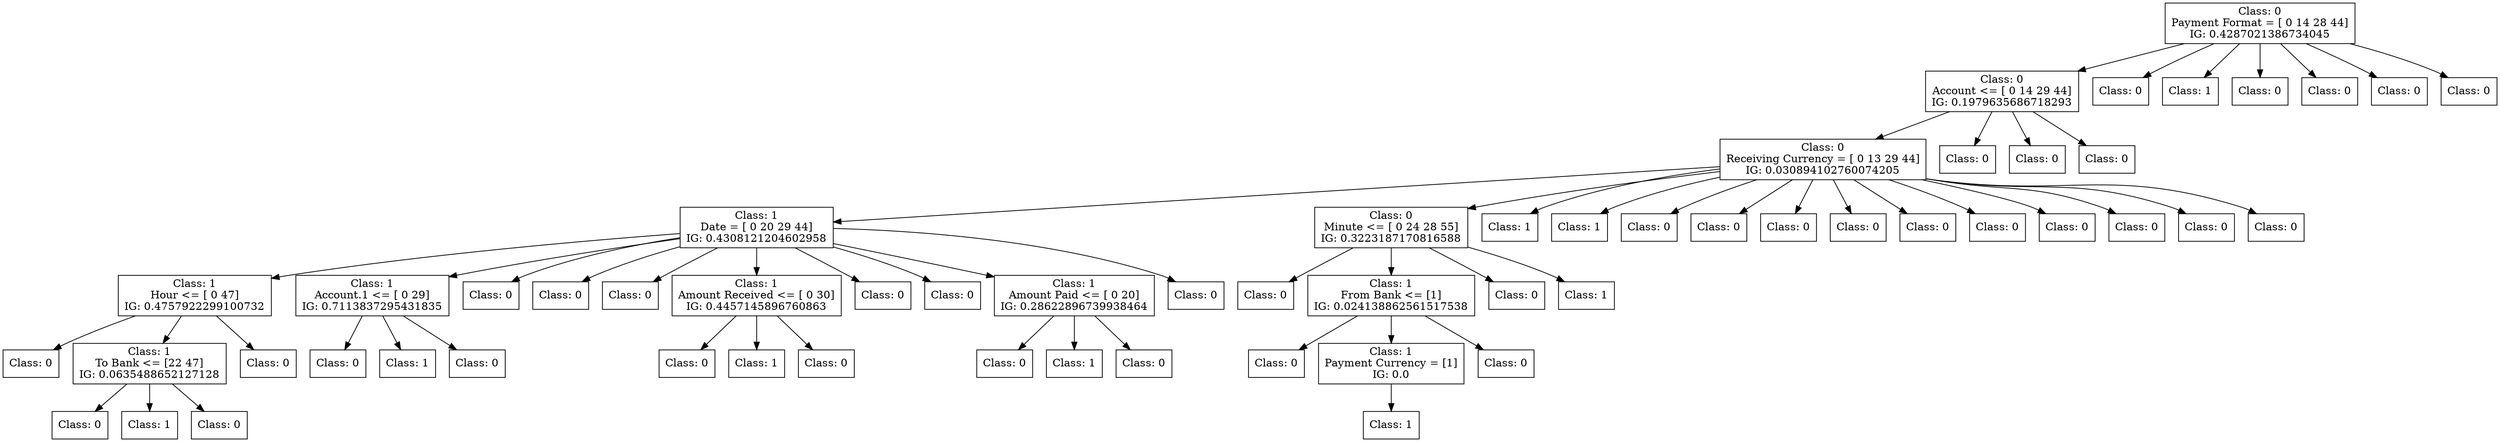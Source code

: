 digraph DecisionTree {
	rankdir=TD;
	node [shape=box];
	2509816992896 [label="Class: 0
Payment Format = [ 0 14 28 44]
IG: 0.4287021386734045"];
	2509816996064 [label="Class: 0
Account <= [ 0 14 29 44]
IG: 0.1979635686718293"];
	2509816992896 -> 2509816996064;
	2509817003360 [label="Class: 0
Receiving Currency = [ 0 13 29 44]
IG: 0.030894102760074205"];
	2509816996064 -> 2509817003360;
	2509816996928 [label="Class: 1
Date = [ 0 20 29 44]
IG: 0.4308121204602958"];
	2509817003360 -> 2509816996928;
	2512002164496 [label="Class: 1
Hour <= [ 0 47]
IG: 0.4757922299100732"];
	2509816996928 -> 2512002164496;
	2512002155040 [label="Class: 0
"];
	2512002164496 -> 2512002155040;
	2512002155616 [label="Class: 1
To Bank <= [22 47]
IG: 0.0635488652127128"];
	2512002164496 -> 2512002155616;
	2512002156048 [label="Class: 0
"];
	2512002155616 -> 2512002156048;
	2512002156336 [label="Class: 1
"];
	2512002155616 -> 2512002156336;
	2512002156720 [label="Class: 0
"];
	2512002155616 -> 2512002156720;
	2512002164448 [label="Class: 0
"];
	2512002164496 -> 2512002164448;
	2512002159120 [label="Class: 1
Account.1 <= [ 0 29]
IG: 0.7113837295431835"];
	2509816996928 -> 2512002159120;
	2512002165168 [label="Class: 0
"];
	2512002159120 -> 2512002165168;
	2512002165360 [label="Class: 1
"];
	2512002159120 -> 2512002165360;
	2512002156192 [label="Class: 0
"];
	2512002159120 -> 2512002156192;
	2512002162048 [label="Class: 0
"];
	2509816996928 -> 2512002162048;
	2512002160128 [label="Class: 0
"];
	2509816996928 -> 2512002160128;
	2512002163968 [label="Class: 0
"];
	2509816996928 -> 2512002163968;
	2512002164064 [label="Class: 1
Amount Received <= [ 0 30]
IG: 0.4457145896760863"];
	2509816996928 -> 2512002164064;
	2512002165936 [label="Class: 0
"];
	2512002164064 -> 2512002165936;
	2512002166128 [label="Class: 1
"];
	2512002164064 -> 2512002166128;
	2512002164016 [label="Class: 0
"];
	2512002164064 -> 2512002164016;
	2512002164592 [label="Class: 0
"];
	2509816996928 -> 2512002164592;
	2512002161424 [label="Class: 0
"];
	2509816996928 -> 2512002161424;
	2512002157632 [label="Class: 1
Amount Paid <= [ 0 20]
IG: 0.28622896739938464"];
	2509816996928 -> 2512002157632;
	2512002166704 [label="Class: 0
"];
	2512002157632 -> 2512002166704;
	2512002166896 [label="Class: 1
"];
	2512002157632 -> 2512002166896;
	2512002159984 [label="Class: 0
"];
	2512002157632 -> 2512002159984;
	2512002162672 [label="Class: 0
"];
	2509816996928 -> 2512002162672;
	2509816995680 [label="Class: 0
Minute <= [ 0 24 28 55]
IG: 0.3223187170816588"];
	2509817003360 -> 2509816995680;
	2512002167760 [label="Class: 0
"];
	2509816995680 -> 2512002167760;
	2512002166464 [label="Class: 1
From Bank <= [1]
IG: 0.024138862561517538"];
	2509816995680 -> 2512002166464;
	2512002168288 [label="Class: 0
"];
	2512002166464 -> 2512002168288;
	2512002168480 [label="Class: 1
Payment Currency = [1]
IG: 0.0"];
	2512002166464 -> 2512002168480;
	2512002168528 [label="Class: 1
"];
	2512002168480 -> 2512002168528;
	2512002167232 [label="Class: 0
"];
	2512002166464 -> 2512002167232;
	2512002156624 [label="Class: 0
"];
	2509816995680 -> 2512002156624;
	2512002164112 [label="Class: 1
"];
	2509816995680 -> 2512002164112;
	2509816990640 [label="Class: 1
"];
	2509817003360 -> 2509816990640;
	2509816992608 [label="Class: 1
"];
	2509817003360 -> 2509816992608;
	2509817003840 [label="Class: 0
"];
	2509817003360 -> 2509817003840;
	2509816989488 [label="Class: 0
"];
	2509817003360 -> 2509816989488;
	2509816995632 [label="Class: 0
"];
	2509817003360 -> 2509816995632;
	2512002163008 [label="Class: 0
"];
	2509817003360 -> 2512002163008;
	2512002162720 [label="Class: 0
"];
	2509817003360 -> 2512002162720;
	2512002164640 [label="Class: 0
"];
	2509817003360 -> 2512002164640;
	2512002157392 [label="Class: 0
"];
	2509817003360 -> 2512002157392;
	2512002161280 [label="Class: 0
"];
	2509817003360 -> 2512002161280;
	2512002164688 [label="Class: 0
"];
	2509817003360 -> 2512002164688;
	2512002161232 [label="Class: 0
"];
	2509817003360 -> 2512002161232;
	2509816997504 [label="Class: 0
"];
	2509816996064 -> 2509816997504;
	2509817001008 [label="Class: 0
"];
	2509816996064 -> 2509817001008;
	2509816992752 [label="Class: 0
"];
	2509816996064 -> 2509816992752;
	2509817001344 [label="Class: 0
"];
	2509816992896 -> 2509817001344;
	2509817001056 [label="Class: 1
"];
	2509816992896 -> 2509817001056;
	2509817002928 [label="Class: 0
"];
	2509816992896 -> 2509817002928;
	2509817003408 [label="Class: 0
"];
	2509816992896 -> 2509817003408;
	2509816996784 [label="Class: 0
"];
	2509816992896 -> 2509816996784;
	2509816998128 [label="Class: 0
"];
	2509816992896 -> 2509816998128;
}
